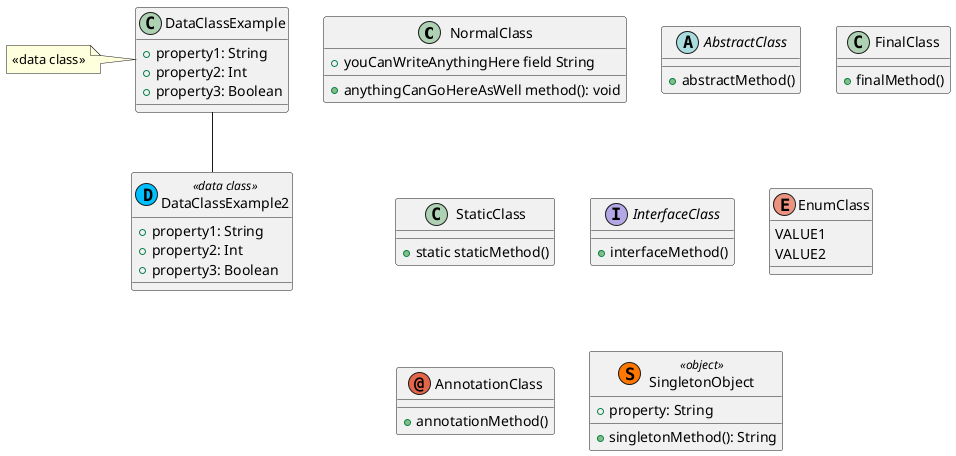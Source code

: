 @startuml

class NormalClass {
	+youCanWriteAnythingHere field String
	+anythingCanGoHereAsWell method(): void
}

class DataClassExample {
    +property1: String
    +property2: Int
    +property3: Boolean
}

note left of DataClassExample
  <<data class>>
end note

class DataClassExample2 <<(D, #00BFFF) data class>> {
    +property1: String
    +property2: Int
    +property3: Boolean
}

abstract class AbstractClass {
    +abstractMethod()
}

class FinalClass {
    +finalMethod()
}

class StaticClass {
    +static staticMethod()
}

interface InterfaceClass {
    +interfaceMethod()
}

enum EnumClass {
    VALUE1
    VALUE2
}

annotation AnnotationClass {
    +annotationMethod()
}

class SingletonObject <<(S, #FF7700) object>> {
    +property: String
    +singletonMethod(): String
}

DataClassExample -- DataClassExample2

@enduml
